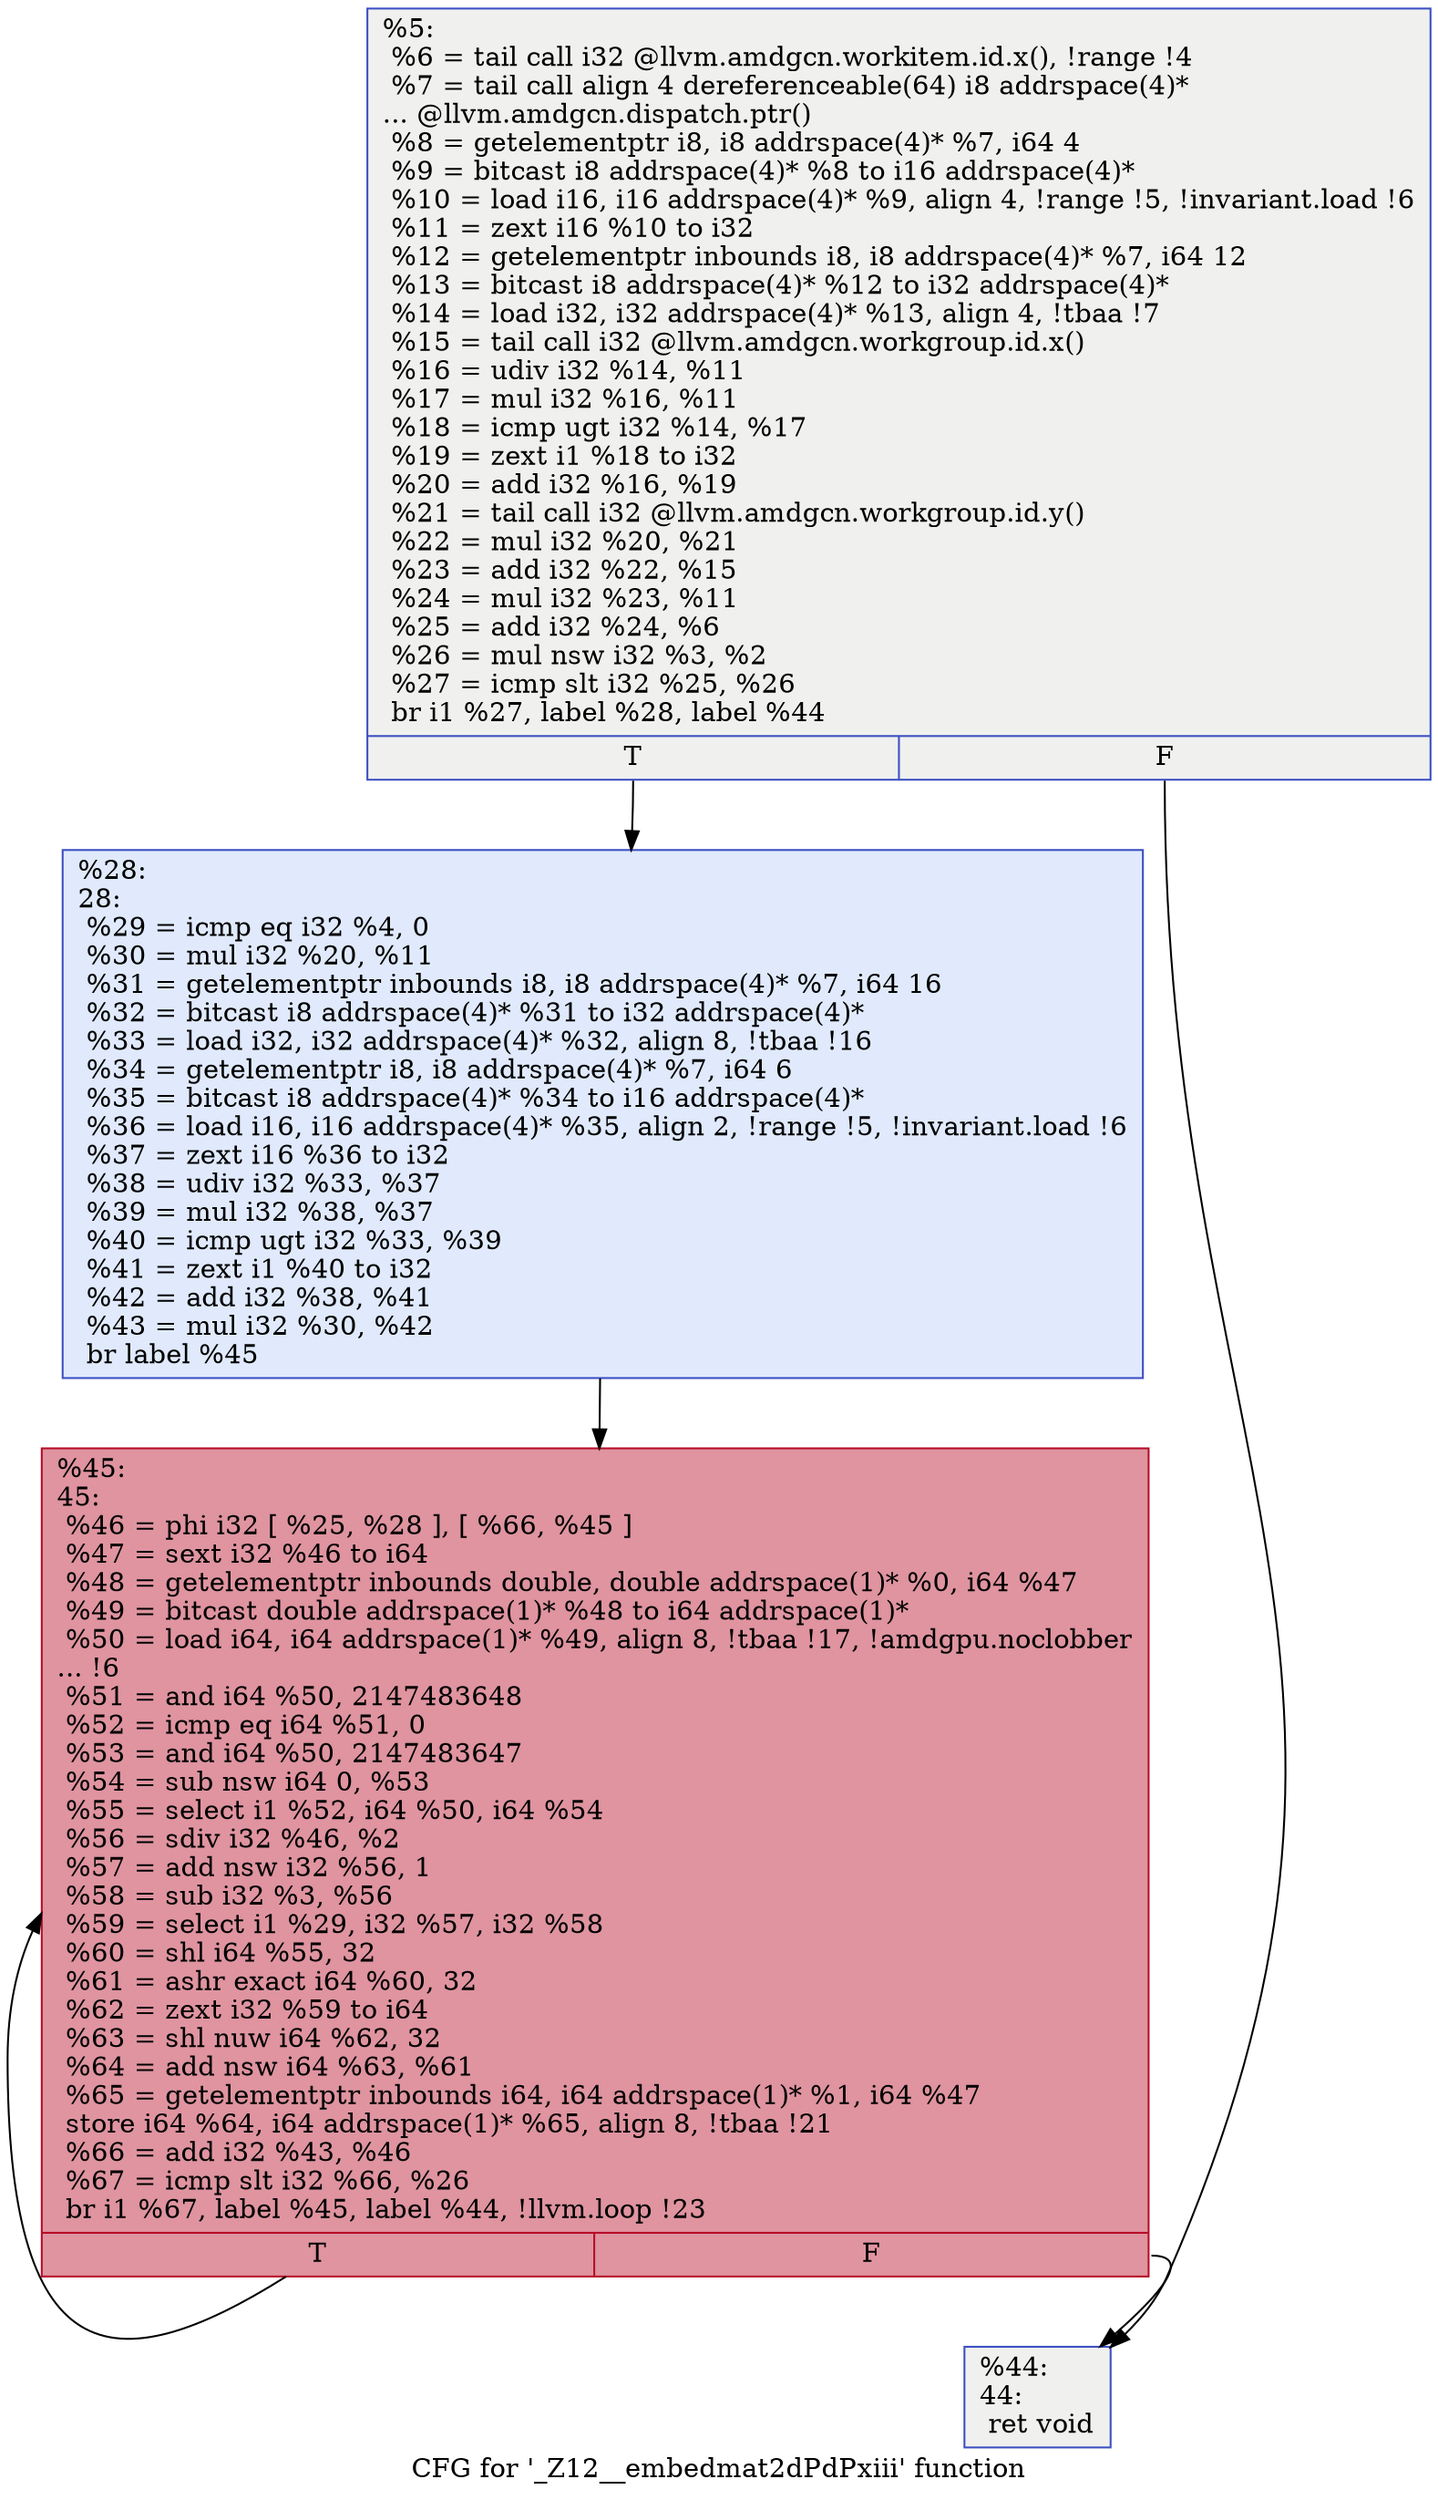 digraph "CFG for '_Z12__embedmat2dPdPxiii' function" {
	label="CFG for '_Z12__embedmat2dPdPxiii' function";

	Node0x4568a40 [shape=record,color="#3d50c3ff", style=filled, fillcolor="#dedcdb70",label="{%5:\l  %6 = tail call i32 @llvm.amdgcn.workitem.id.x(), !range !4\l  %7 = tail call align 4 dereferenceable(64) i8 addrspace(4)*\l... @llvm.amdgcn.dispatch.ptr()\l  %8 = getelementptr i8, i8 addrspace(4)* %7, i64 4\l  %9 = bitcast i8 addrspace(4)* %8 to i16 addrspace(4)*\l  %10 = load i16, i16 addrspace(4)* %9, align 4, !range !5, !invariant.load !6\l  %11 = zext i16 %10 to i32\l  %12 = getelementptr inbounds i8, i8 addrspace(4)* %7, i64 12\l  %13 = bitcast i8 addrspace(4)* %12 to i32 addrspace(4)*\l  %14 = load i32, i32 addrspace(4)* %13, align 4, !tbaa !7\l  %15 = tail call i32 @llvm.amdgcn.workgroup.id.x()\l  %16 = udiv i32 %14, %11\l  %17 = mul i32 %16, %11\l  %18 = icmp ugt i32 %14, %17\l  %19 = zext i1 %18 to i32\l  %20 = add i32 %16, %19\l  %21 = tail call i32 @llvm.amdgcn.workgroup.id.y()\l  %22 = mul i32 %20, %21\l  %23 = add i32 %22, %15\l  %24 = mul i32 %23, %11\l  %25 = add i32 %24, %6\l  %26 = mul nsw i32 %3, %2\l  %27 = icmp slt i32 %25, %26\l  br i1 %27, label %28, label %44\l|{<s0>T|<s1>F}}"];
	Node0x4568a40:s0 -> Node0x456b270;
	Node0x4568a40:s1 -> Node0x456b300;
	Node0x456b270 [shape=record,color="#3d50c3ff", style=filled, fillcolor="#b9d0f970",label="{%28:\l28:                                               \l  %29 = icmp eq i32 %4, 0\l  %30 = mul i32 %20, %11\l  %31 = getelementptr inbounds i8, i8 addrspace(4)* %7, i64 16\l  %32 = bitcast i8 addrspace(4)* %31 to i32 addrspace(4)*\l  %33 = load i32, i32 addrspace(4)* %32, align 8, !tbaa !16\l  %34 = getelementptr i8, i8 addrspace(4)* %7, i64 6\l  %35 = bitcast i8 addrspace(4)* %34 to i16 addrspace(4)*\l  %36 = load i16, i16 addrspace(4)* %35, align 2, !range !5, !invariant.load !6\l  %37 = zext i16 %36 to i32\l  %38 = udiv i32 %33, %37\l  %39 = mul i32 %38, %37\l  %40 = icmp ugt i32 %33, %39\l  %41 = zext i1 %40 to i32\l  %42 = add i32 %38, %41\l  %43 = mul i32 %30, %42\l  br label %45\l}"];
	Node0x456b270 -> Node0x456cba0;
	Node0x456b300 [shape=record,color="#3d50c3ff", style=filled, fillcolor="#dedcdb70",label="{%44:\l44:                                               \l  ret void\l}"];
	Node0x456cba0 [shape=record,color="#b70d28ff", style=filled, fillcolor="#b70d2870",label="{%45:\l45:                                               \l  %46 = phi i32 [ %25, %28 ], [ %66, %45 ]\l  %47 = sext i32 %46 to i64\l  %48 = getelementptr inbounds double, double addrspace(1)* %0, i64 %47\l  %49 = bitcast double addrspace(1)* %48 to i64 addrspace(1)*\l  %50 = load i64, i64 addrspace(1)* %49, align 8, !tbaa !17, !amdgpu.noclobber\l... !6\l  %51 = and i64 %50, 2147483648\l  %52 = icmp eq i64 %51, 0\l  %53 = and i64 %50, 2147483647\l  %54 = sub nsw i64 0, %53\l  %55 = select i1 %52, i64 %50, i64 %54\l  %56 = sdiv i32 %46, %2\l  %57 = add nsw i32 %56, 1\l  %58 = sub i32 %3, %56\l  %59 = select i1 %29, i32 %57, i32 %58\l  %60 = shl i64 %55, 32\l  %61 = ashr exact i64 %60, 32\l  %62 = zext i32 %59 to i64\l  %63 = shl nuw i64 %62, 32\l  %64 = add nsw i64 %63, %61\l  %65 = getelementptr inbounds i64, i64 addrspace(1)* %1, i64 %47\l  store i64 %64, i64 addrspace(1)* %65, align 8, !tbaa !21\l  %66 = add i32 %43, %46\l  %67 = icmp slt i32 %66, %26\l  br i1 %67, label %45, label %44, !llvm.loop !23\l|{<s0>T|<s1>F}}"];
	Node0x456cba0:s0 -> Node0x456cba0;
	Node0x456cba0:s1 -> Node0x456b300;
}
